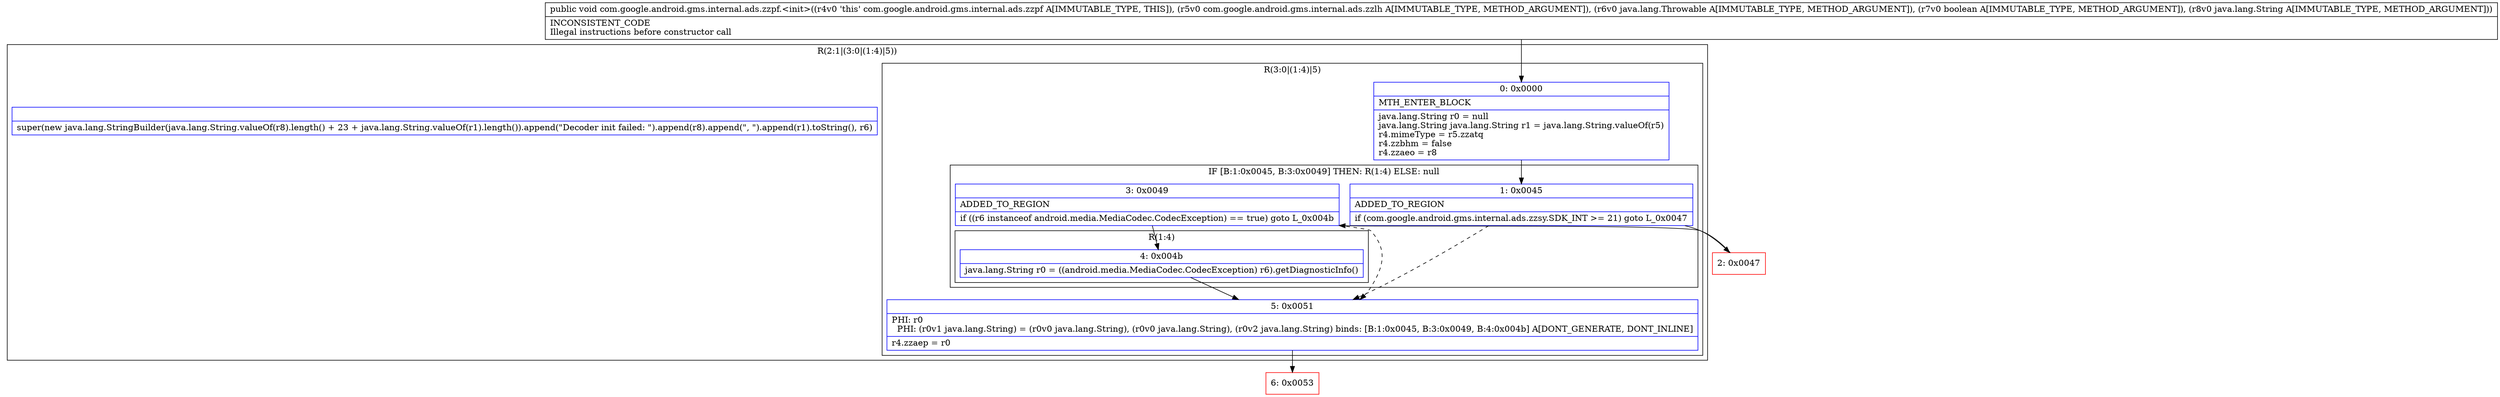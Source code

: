 digraph "CFG forcom.google.android.gms.internal.ads.zzpf.\<init\>(Lcom\/google\/android\/gms\/internal\/ads\/zzlh;Ljava\/lang\/Throwable;ZLjava\/lang\/String;)V" {
subgraph cluster_Region_373774406 {
label = "R(2:1|(3:0|(1:4)|5))";
node [shape=record,color=blue];
Node_InsnContainer_614359867 [shape=record,label="{|super(new java.lang.StringBuilder(java.lang.String.valueOf(r8).length() + 23 + java.lang.String.valueOf(r1).length()).append(\"Decoder init failed: \").append(r8).append(\", \").append(r1).toString(), r6)\l}"];
subgraph cluster_Region_99888199 {
label = "R(3:0|(1:4)|5)";
node [shape=record,color=blue];
Node_0 [shape=record,label="{0\:\ 0x0000|MTH_ENTER_BLOCK\l|java.lang.String r0 = null\ljava.lang.String java.lang.String r1 = java.lang.String.valueOf(r5)\lr4.mimeType = r5.zzatq\lr4.zzbhm = false\lr4.zzaeo = r8\l}"];
subgraph cluster_IfRegion_499876689 {
label = "IF [B:1:0x0045, B:3:0x0049] THEN: R(1:4) ELSE: null";
node [shape=record,color=blue];
Node_1 [shape=record,label="{1\:\ 0x0045|ADDED_TO_REGION\l|if (com.google.android.gms.internal.ads.zzsy.SDK_INT \>= 21) goto L_0x0047\l}"];
Node_3 [shape=record,label="{3\:\ 0x0049|ADDED_TO_REGION\l|if ((r6 instanceof android.media.MediaCodec.CodecException) == true) goto L_0x004b\l}"];
subgraph cluster_Region_1975052903 {
label = "R(1:4)";
node [shape=record,color=blue];
Node_4 [shape=record,label="{4\:\ 0x004b|java.lang.String r0 = ((android.media.MediaCodec.CodecException) r6).getDiagnosticInfo()\l}"];
}
}
Node_5 [shape=record,label="{5\:\ 0x0051|PHI: r0 \l  PHI: (r0v1 java.lang.String) = (r0v0 java.lang.String), (r0v0 java.lang.String), (r0v2 java.lang.String) binds: [B:1:0x0045, B:3:0x0049, B:4:0x004b] A[DONT_GENERATE, DONT_INLINE]\l|r4.zzaep = r0\l}"];
}
}
Node_2 [shape=record,color=red,label="{2\:\ 0x0047}"];
Node_6 [shape=record,color=red,label="{6\:\ 0x0053}"];
MethodNode[shape=record,label="{public void com.google.android.gms.internal.ads.zzpf.\<init\>((r4v0 'this' com.google.android.gms.internal.ads.zzpf A[IMMUTABLE_TYPE, THIS]), (r5v0 com.google.android.gms.internal.ads.zzlh A[IMMUTABLE_TYPE, METHOD_ARGUMENT]), (r6v0 java.lang.Throwable A[IMMUTABLE_TYPE, METHOD_ARGUMENT]), (r7v0 boolean A[IMMUTABLE_TYPE, METHOD_ARGUMENT]), (r8v0 java.lang.String A[IMMUTABLE_TYPE, METHOD_ARGUMENT]))  | INCONSISTENT_CODE\lIllegal instructions before constructor call\l}"];
MethodNode -> Node_0;
Node_0 -> Node_1;
Node_1 -> Node_2;
Node_1 -> Node_5[style=dashed];
Node_3 -> Node_4;
Node_3 -> Node_5[style=dashed];
Node_4 -> Node_5;
Node_5 -> Node_6;
Node_2 -> Node_3;
}

